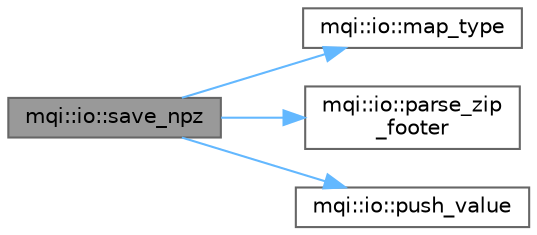 digraph "mqi::io::save_npz"
{
 // LATEX_PDF_SIZE
  bgcolor="transparent";
  edge [fontname=Helvetica,fontsize=10,labelfontname=Helvetica,labelfontsize=10];
  node [fontname=Helvetica,fontsize=10,shape=box,height=0.2,width=0.4];
  rankdir="LR";
  Node1 [id="Node000001",label="mqi::io::save_npz",height=0.2,width=0.4,color="gray40", fillcolor="grey60", style="filled", fontcolor="black",tooltip="Saves a std::string as a variable in a .npz file."];
  Node1 -> Node2 [id="edge1_Node000001_Node000002",color="steelblue1",style="solid",tooltip=" "];
  Node2 [id="Node000002",label="mqi::io::map_type",height=0.2,width=0.4,color="grey40", fillcolor="white", style="filled",URL="$namespacemqi_1_1io.html#aaf36ad3e258a799467d01ba89c4fb85c",tooltip="Maps a C++ typeid to a NumPy type character code."];
  Node1 -> Node3 [id="edge2_Node000001_Node000003",color="steelblue1",style="solid",tooltip=" "];
  Node3 [id="Node000003",label="mqi::io::parse_zip\l_footer",height=0.2,width=0.4,color="grey40", fillcolor="white", style="filled",URL="$namespacemqi_1_1io.html#a75437f69b4965bc184309762825b95e0",tooltip="Parses the End of Central Directory Record (EOCD) of a ZIP file."];
  Node1 -> Node4 [id="edge3_Node000001_Node000004",color="steelblue1",style="solid",tooltip=" "];
  Node4 [id="Node000004",label="mqi::io::push_value",height=0.2,width=0.4,color="grey40", fillcolor="white", style="filled",URL="$namespacemqi_1_1io.html#ac863aaac9954cd36277bf4720a22feca",tooltip="Appends the bytes of a std::string to a character vector."];
}
